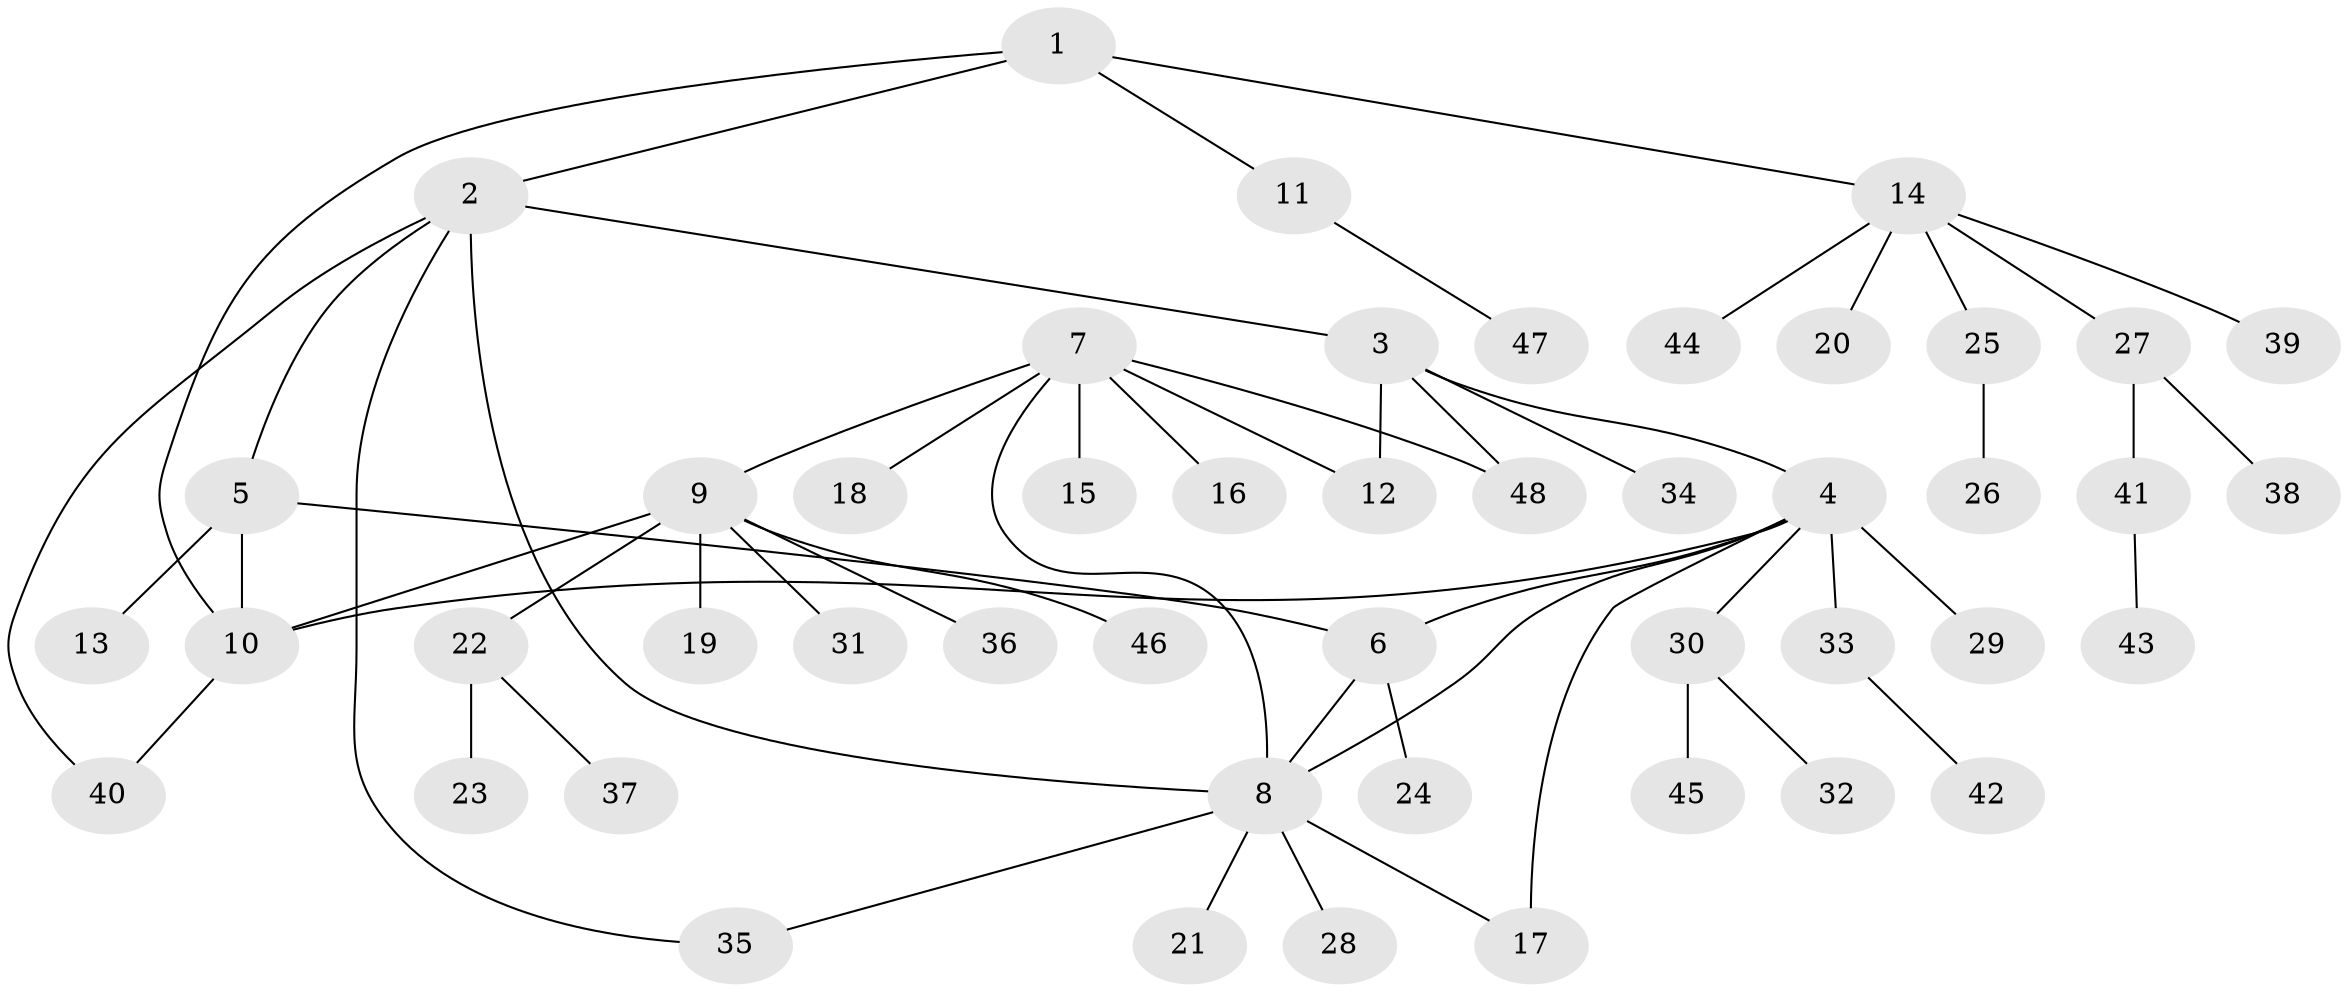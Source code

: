 // coarse degree distribution, {7: 0.030303030303030304, 5: 0.06060606060606061, 6: 0.12121212121212122, 8: 0.030303030303030304, 1: 0.5757575757575758, 2: 0.18181818181818182}
// Generated by graph-tools (version 1.1) at 2025/24/03/03/25 07:24:17]
// undirected, 48 vertices, 58 edges
graph export_dot {
graph [start="1"]
  node [color=gray90,style=filled];
  1;
  2;
  3;
  4;
  5;
  6;
  7;
  8;
  9;
  10;
  11;
  12;
  13;
  14;
  15;
  16;
  17;
  18;
  19;
  20;
  21;
  22;
  23;
  24;
  25;
  26;
  27;
  28;
  29;
  30;
  31;
  32;
  33;
  34;
  35;
  36;
  37;
  38;
  39;
  40;
  41;
  42;
  43;
  44;
  45;
  46;
  47;
  48;
  1 -- 2;
  1 -- 10;
  1 -- 11;
  1 -- 14;
  2 -- 3;
  2 -- 5;
  2 -- 8;
  2 -- 35;
  2 -- 40;
  3 -- 4;
  3 -- 12;
  3 -- 34;
  3 -- 48;
  4 -- 6;
  4 -- 8;
  4 -- 10;
  4 -- 17;
  4 -- 29;
  4 -- 30;
  4 -- 33;
  5 -- 6;
  5 -- 10;
  5 -- 13;
  6 -- 8;
  6 -- 24;
  7 -- 8;
  7 -- 9;
  7 -- 12;
  7 -- 15;
  7 -- 16;
  7 -- 18;
  7 -- 48;
  8 -- 17;
  8 -- 21;
  8 -- 28;
  8 -- 35;
  9 -- 10;
  9 -- 19;
  9 -- 22;
  9 -- 31;
  9 -- 36;
  9 -- 46;
  10 -- 40;
  11 -- 47;
  14 -- 20;
  14 -- 25;
  14 -- 27;
  14 -- 39;
  14 -- 44;
  22 -- 23;
  22 -- 37;
  25 -- 26;
  27 -- 38;
  27 -- 41;
  30 -- 32;
  30 -- 45;
  33 -- 42;
  41 -- 43;
}
